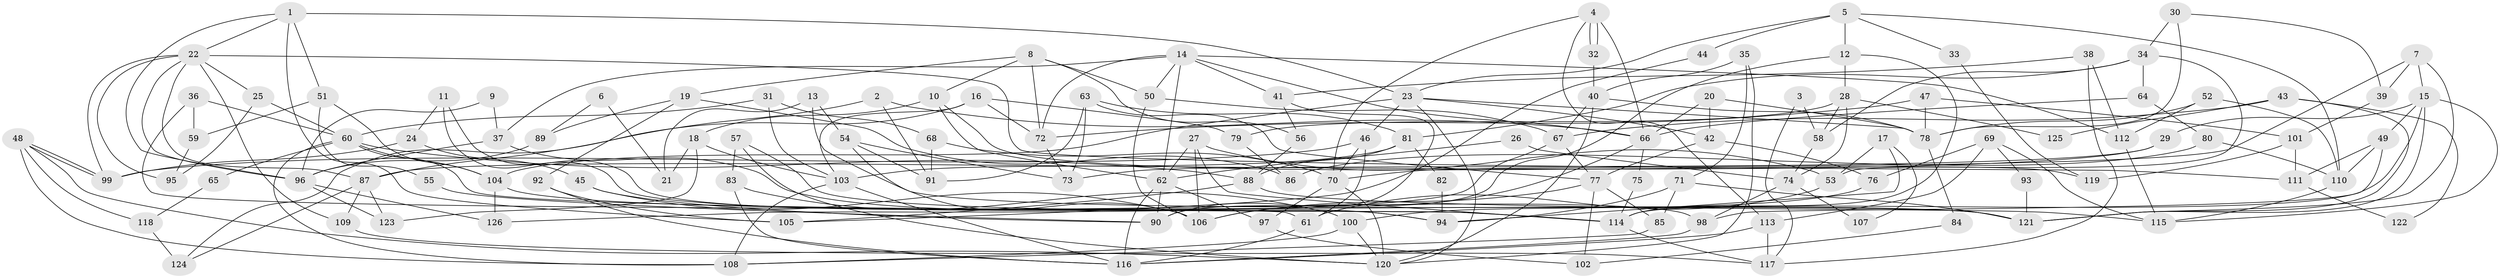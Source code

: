 // coarse degree distribution, {7: 0.1, 5: 0.22, 3: 0.14, 2: 0.12, 4: 0.12, 6: 0.12, 8: 0.12, 9: 0.02, 15: 0.02, 11: 0.02}
// Generated by graph-tools (version 1.1) at 2025/54/03/04/25 21:54:37]
// undirected, 126 vertices, 252 edges
graph export_dot {
graph [start="1"]
  node [color=gray90,style=filled];
  1;
  2;
  3;
  4;
  5;
  6;
  7;
  8;
  9;
  10;
  11;
  12;
  13;
  14;
  15;
  16;
  17;
  18;
  19;
  20;
  21;
  22;
  23;
  24;
  25;
  26;
  27;
  28;
  29;
  30;
  31;
  32;
  33;
  34;
  35;
  36;
  37;
  38;
  39;
  40;
  41;
  42;
  43;
  44;
  45;
  46;
  47;
  48;
  49;
  50;
  51;
  52;
  53;
  54;
  55;
  56;
  57;
  58;
  59;
  60;
  61;
  62;
  63;
  64;
  65;
  66;
  67;
  68;
  69;
  70;
  71;
  72;
  73;
  74;
  75;
  76;
  77;
  78;
  79;
  80;
  81;
  82;
  83;
  84;
  85;
  86;
  87;
  88;
  89;
  90;
  91;
  92;
  93;
  94;
  95;
  96;
  97;
  98;
  99;
  100;
  101;
  102;
  103;
  104;
  105;
  106;
  107;
  108;
  109;
  110;
  111;
  112;
  113;
  114;
  115;
  116;
  117;
  118;
  119;
  120;
  121;
  122;
  123;
  124;
  125;
  126;
  1 -- 23;
  1 -- 22;
  1 -- 51;
  1 -- 96;
  1 -- 105;
  2 -- 66;
  2 -- 91;
  2 -- 87;
  3 -- 117;
  3 -- 58;
  4 -- 70;
  4 -- 32;
  4 -- 32;
  4 -- 66;
  4 -- 113;
  5 -- 23;
  5 -- 110;
  5 -- 12;
  5 -- 33;
  5 -- 44;
  6 -- 21;
  6 -- 89;
  7 -- 15;
  7 -- 121;
  7 -- 39;
  7 -- 70;
  8 -- 50;
  8 -- 72;
  8 -- 10;
  8 -- 19;
  8 -- 56;
  9 -- 96;
  9 -- 37;
  10 -- 62;
  10 -- 18;
  10 -- 119;
  11 -- 24;
  11 -- 98;
  11 -- 94;
  12 -- 114;
  12 -- 28;
  12 -- 90;
  13 -- 54;
  13 -- 121;
  13 -- 21;
  14 -- 41;
  14 -- 50;
  14 -- 37;
  14 -- 62;
  14 -- 66;
  14 -- 72;
  14 -- 112;
  15 -- 121;
  15 -- 115;
  15 -- 29;
  15 -- 49;
  15 -- 114;
  16 -- 72;
  16 -- 103;
  16 -- 79;
  16 -- 124;
  17 -- 94;
  17 -- 53;
  17 -- 107;
  18 -- 123;
  18 -- 21;
  18 -- 103;
  19 -- 86;
  19 -- 89;
  19 -- 92;
  20 -- 66;
  20 -- 42;
  20 -- 78;
  22 -- 95;
  22 -- 96;
  22 -- 25;
  22 -- 87;
  22 -- 99;
  22 -- 109;
  22 -- 111;
  23 -- 78;
  23 -- 46;
  23 -- 42;
  23 -- 104;
  23 -- 120;
  24 -- 99;
  24 -- 45;
  25 -- 60;
  25 -- 95;
  26 -- 62;
  26 -- 74;
  27 -- 62;
  27 -- 114;
  27 -- 53;
  27 -- 106;
  28 -- 74;
  28 -- 58;
  28 -- 79;
  28 -- 125;
  29 -- 87;
  29 -- 73;
  30 -- 39;
  30 -- 78;
  30 -- 34;
  31 -- 60;
  31 -- 103;
  31 -- 68;
  32 -- 40;
  33 -- 119;
  34 -- 53;
  34 -- 58;
  34 -- 64;
  34 -- 81;
  35 -- 120;
  35 -- 71;
  35 -- 40;
  36 -- 60;
  36 -- 61;
  36 -- 59;
  37 -- 96;
  37 -- 94;
  38 -- 41;
  38 -- 117;
  38 -- 112;
  39 -- 101;
  40 -- 120;
  40 -- 67;
  40 -- 78;
  41 -- 56;
  41 -- 90;
  42 -- 77;
  42 -- 76;
  43 -- 121;
  43 -- 67;
  43 -- 122;
  43 -- 125;
  44 -- 105;
  45 -- 90;
  45 -- 106;
  46 -- 70;
  46 -- 99;
  46 -- 61;
  47 -- 72;
  47 -- 78;
  47 -- 101;
  48 -- 108;
  48 -- 99;
  48 -- 99;
  48 -- 118;
  48 -- 120;
  49 -- 110;
  49 -- 98;
  49 -- 111;
  50 -- 106;
  50 -- 67;
  51 -- 104;
  51 -- 55;
  51 -- 59;
  52 -- 112;
  52 -- 78;
  52 -- 110;
  53 -- 61;
  54 -- 91;
  54 -- 106;
  54 -- 73;
  55 -- 90;
  56 -- 88;
  57 -- 114;
  57 -- 120;
  57 -- 83;
  58 -- 74;
  59 -- 95;
  60 -- 114;
  60 -- 108;
  60 -- 65;
  60 -- 88;
  60 -- 104;
  61 -- 116;
  62 -- 116;
  62 -- 90;
  62 -- 97;
  63 -- 73;
  63 -- 81;
  63 -- 77;
  63 -- 91;
  64 -- 66;
  64 -- 80;
  65 -- 118;
  66 -- 75;
  66 -- 106;
  67 -- 77;
  67 -- 126;
  68 -- 70;
  68 -- 91;
  69 -- 115;
  69 -- 76;
  69 -- 93;
  69 -- 113;
  70 -- 120;
  70 -- 97;
  71 -- 85;
  71 -- 94;
  71 -- 121;
  72 -- 73;
  74 -- 98;
  74 -- 107;
  75 -- 114;
  76 -- 100;
  77 -- 106;
  77 -- 85;
  77 -- 102;
  78 -- 84;
  79 -- 86;
  80 -- 110;
  80 -- 86;
  81 -- 103;
  81 -- 82;
  81 -- 88;
  82 -- 94;
  83 -- 116;
  83 -- 100;
  84 -- 102;
  85 -- 108;
  87 -- 109;
  87 -- 123;
  87 -- 124;
  88 -- 105;
  88 -- 115;
  89 -- 96;
  92 -- 105;
  92 -- 116;
  93 -- 121;
  96 -- 126;
  96 -- 123;
  97 -- 102;
  98 -- 116;
  100 -- 120;
  100 -- 108;
  101 -- 111;
  101 -- 119;
  103 -- 116;
  103 -- 108;
  104 -- 121;
  104 -- 126;
  109 -- 117;
  110 -- 115;
  111 -- 122;
  112 -- 115;
  113 -- 116;
  113 -- 117;
  114 -- 117;
  118 -- 124;
}
